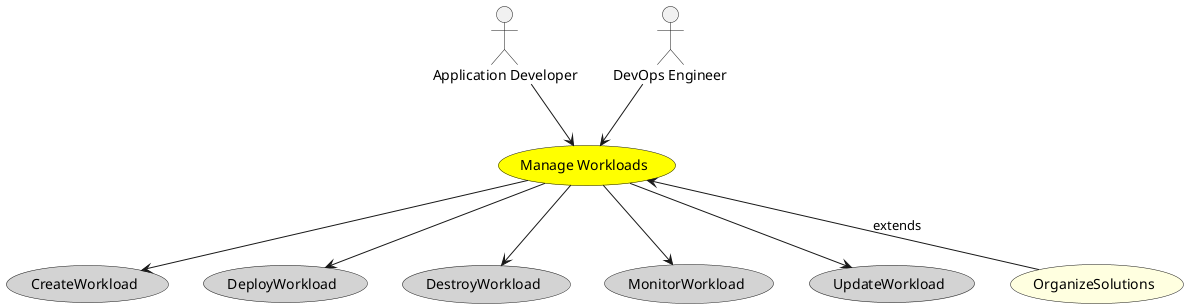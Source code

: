 @startuml


usecase "Manage Workloads" as ManageWorkloads #yellow

Actor "Application Developer" as ApplicationDeveloper

ApplicationDeveloper --> ManageWorkloads

Actor "DevOps Engineer" as DevOpsEngineer

DevOpsEngineer --> ManageWorkloads



usecase "CreateWorkload" as CreateWorkload #lightgrey

ManageWorkloads --> CreateWorkload

usecase "DeployWorkload" as DeployWorkload #lightgrey

ManageWorkloads --> DeployWorkload

usecase "DestroyWorkload" as DestroyWorkload #lightgrey

ManageWorkloads --> DestroyWorkload

usecase "MonitorWorkload" as MonitorWorkload #lightgrey

ManageWorkloads --> MonitorWorkload

usecase "UpdateWorkload" as UpdateWorkload #lightgrey

ManageWorkloads --> UpdateWorkload



usecase "OrganizeSolutions" as OrganizeSolutions #lightyellow

ManageWorkloads <-- OrganizeSolutions : extends







@enduml
